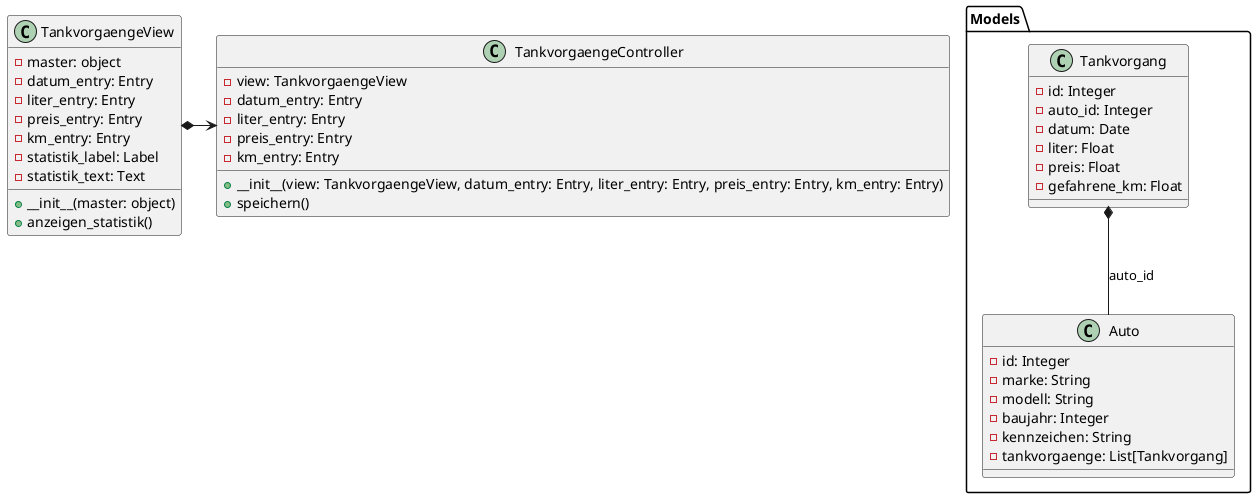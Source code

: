 @startuml Autoverwaltung

    class TankvorgaengeView {
        - master: object
        - datum_entry: Entry
        - liter_entry: Entry
        - preis_entry: Entry
        - km_entry: Entry
        - statistik_label: Label
        - statistik_text: Text
        + __init__(master: object)
        + anzeigen_statistik()
    }

    class TankvorgaengeController {
        - view: TankvorgaengeView
        - datum_entry: Entry
        - liter_entry: Entry
        - preis_entry: Entry
        - km_entry: Entry
        + __init__(view: TankvorgaengeView, datum_entry: Entry, liter_entry: Entry, preis_entry: Entry, km_entry: Entry)
        + speichern()
    }

TankvorgaengeView *-right-> TankvorgaengeController

package "Models" {
    class "Tankvorgang" {
        - id: Integer
        - auto_id: Integer
        - datum: Date
        - liter: Float
        - preis: Float
        - gefahrene_km: Float
    }


    class "Auto" {
        - id: Integer
        - marke: String
        - modell: String
        - baujahr: Integer
        - kennzeichen: String
        - tankvorgaenge: List[Tankvorgang]
    }
}
Tankvorgang *-- Auto: auto_id
@enduml
